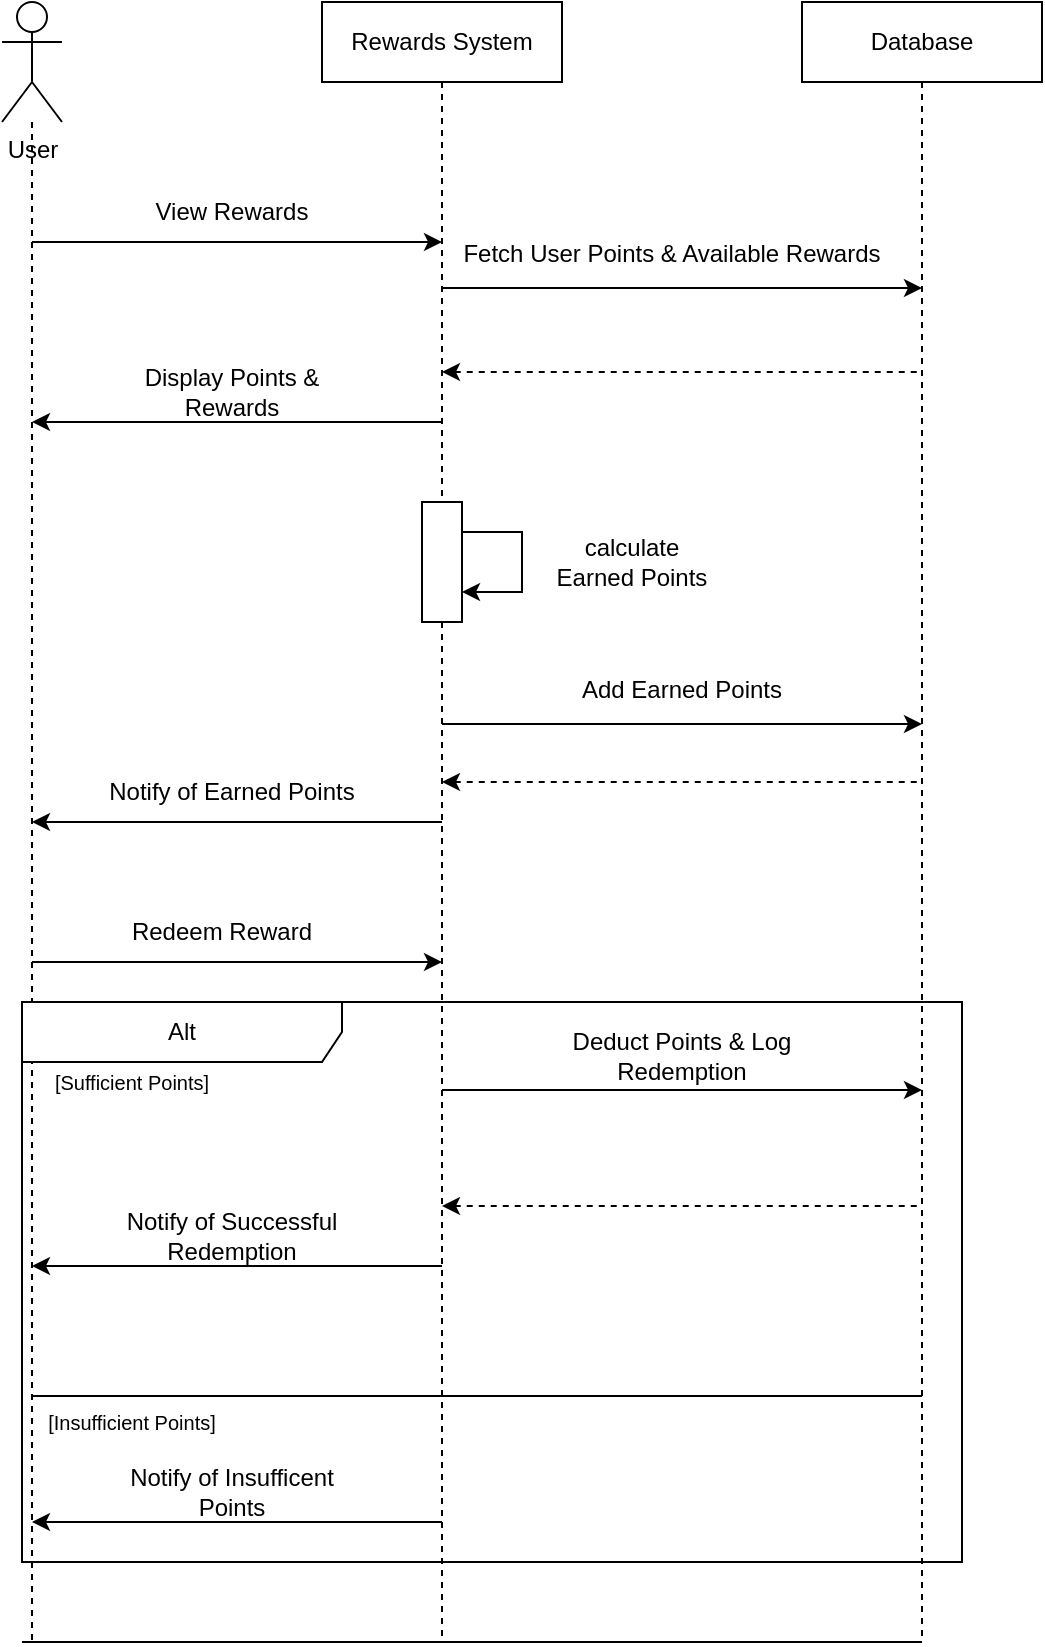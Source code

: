 <mxfile version="21.6.8" type="device">
  <diagram name="Page-1" id="BMzZ3T9laxPBZ3N4-hRJ">
    <mxGraphModel dx="1434" dy="836" grid="1" gridSize="10" guides="1" tooltips="1" connect="1" arrows="1" fold="1" page="1" pageScale="1" pageWidth="1600" pageHeight="900" math="0" shadow="0">
      <root>
        <mxCell id="0" />
        <mxCell id="1" parent="0" />
        <mxCell id="UsJDECd9wd7Y0WEeQo-u-4" style="edgeStyle=orthogonalEdgeStyle;rounded=0;orthogonalLoop=1;jettySize=auto;html=1;dashed=1;endArrow=none;endFill=0;" edge="1" parent="1" source="UsJDECd9wd7Y0WEeQo-u-1">
          <mxGeometry relative="1" as="geometry">
            <mxPoint x="135" y="900" as="targetPoint" />
          </mxGeometry>
        </mxCell>
        <mxCell id="UsJDECd9wd7Y0WEeQo-u-1" value="User" style="shape=umlActor;verticalLabelPosition=bottom;verticalAlign=top;html=1;outlineConnect=0;" vertex="1" parent="1">
          <mxGeometry x="120" y="80" width="30" height="60" as="geometry" />
        </mxCell>
        <mxCell id="UsJDECd9wd7Y0WEeQo-u-5" style="edgeStyle=orthogonalEdgeStyle;rounded=0;orthogonalLoop=1;jettySize=auto;html=1;dashed=1;endArrow=none;endFill=0;" edge="1" parent="1" source="UsJDECd9wd7Y0WEeQo-u-16">
          <mxGeometry relative="1" as="geometry">
            <mxPoint x="340" y="900" as="targetPoint" />
          </mxGeometry>
        </mxCell>
        <mxCell id="UsJDECd9wd7Y0WEeQo-u-2" value="Rewards System" style="rounded=0;whiteSpace=wrap;html=1;" vertex="1" parent="1">
          <mxGeometry x="280" y="80" width="120" height="40" as="geometry" />
        </mxCell>
        <mxCell id="UsJDECd9wd7Y0WEeQo-u-6" style="edgeStyle=orthogonalEdgeStyle;rounded=0;orthogonalLoop=1;jettySize=auto;html=1;dashed=1;endArrow=none;endFill=0;" edge="1" parent="1" source="UsJDECd9wd7Y0WEeQo-u-3">
          <mxGeometry relative="1" as="geometry">
            <mxPoint x="580" y="900" as="targetPoint" />
          </mxGeometry>
        </mxCell>
        <mxCell id="UsJDECd9wd7Y0WEeQo-u-3" value="Database" style="rounded=0;whiteSpace=wrap;html=1;" vertex="1" parent="1">
          <mxGeometry x="520" y="80" width="120" height="40" as="geometry" />
        </mxCell>
        <mxCell id="UsJDECd9wd7Y0WEeQo-u-8" value="" style="endArrow=classic;html=1;rounded=0;" edge="1" parent="1">
          <mxGeometry width="50" height="50" relative="1" as="geometry">
            <mxPoint x="135" y="200" as="sourcePoint" />
            <mxPoint x="340" y="200" as="targetPoint" />
          </mxGeometry>
        </mxCell>
        <mxCell id="UsJDECd9wd7Y0WEeQo-u-9" value="View Rewards" style="text;html=1;strokeColor=none;fillColor=none;align=center;verticalAlign=middle;whiteSpace=wrap;rounded=0;" vertex="1" parent="1">
          <mxGeometry x="190" y="170" width="90" height="30" as="geometry" />
        </mxCell>
        <mxCell id="UsJDECd9wd7Y0WEeQo-u-10" value="" style="endArrow=classic;html=1;rounded=0;" edge="1" parent="1">
          <mxGeometry width="50" height="50" relative="1" as="geometry">
            <mxPoint x="340" y="223" as="sourcePoint" />
            <mxPoint x="580" y="223" as="targetPoint" />
          </mxGeometry>
        </mxCell>
        <mxCell id="UsJDECd9wd7Y0WEeQo-u-11" value="Fetch User Points &amp;amp; Available Rewards" style="text;html=1;strokeColor=none;fillColor=none;align=center;verticalAlign=middle;whiteSpace=wrap;rounded=0;" vertex="1" parent="1">
          <mxGeometry x="340" y="191" width="230" height="30" as="geometry" />
        </mxCell>
        <mxCell id="UsJDECd9wd7Y0WEeQo-u-12" value="" style="endArrow=none;html=1;rounded=0;endFill=0;startArrow=classic;startFill=1;dashed=1;" edge="1" parent="1">
          <mxGeometry width="50" height="50" relative="1" as="geometry">
            <mxPoint x="340" y="265" as="sourcePoint" />
            <mxPoint x="580" y="265" as="targetPoint" />
          </mxGeometry>
        </mxCell>
        <mxCell id="UsJDECd9wd7Y0WEeQo-u-14" value="Display Points &amp;amp; Rewards" style="text;html=1;strokeColor=none;fillColor=none;align=center;verticalAlign=middle;whiteSpace=wrap;rounded=0;" vertex="1" parent="1">
          <mxGeometry x="190" y="260" width="90" height="30" as="geometry" />
        </mxCell>
        <mxCell id="UsJDECd9wd7Y0WEeQo-u-15" value="" style="endArrow=none;html=1;rounded=0;endFill=0;startArrow=classic;startFill=1;" edge="1" parent="1">
          <mxGeometry width="50" height="50" relative="1" as="geometry">
            <mxPoint x="135" y="290" as="sourcePoint" />
            <mxPoint x="340" y="290" as="targetPoint" />
          </mxGeometry>
        </mxCell>
        <mxCell id="UsJDECd9wd7Y0WEeQo-u-17" value="" style="edgeStyle=orthogonalEdgeStyle;rounded=0;orthogonalLoop=1;jettySize=auto;html=1;dashed=1;endArrow=none;endFill=0;" edge="1" parent="1" source="UsJDECd9wd7Y0WEeQo-u-2" target="UsJDECd9wd7Y0WEeQo-u-16">
          <mxGeometry relative="1" as="geometry">
            <mxPoint x="340" y="920" as="targetPoint" />
            <mxPoint x="340" y="120" as="sourcePoint" />
          </mxGeometry>
        </mxCell>
        <mxCell id="UsJDECd9wd7Y0WEeQo-u-16" value="" style="rounded=0;whiteSpace=wrap;html=1;" vertex="1" parent="1">
          <mxGeometry x="330" y="330" width="20" height="60" as="geometry" />
        </mxCell>
        <mxCell id="UsJDECd9wd7Y0WEeQo-u-18" style="edgeStyle=orthogonalEdgeStyle;rounded=0;orthogonalLoop=1;jettySize=auto;html=1;exitX=1;exitY=0.25;exitDx=0;exitDy=0;entryX=1;entryY=0.75;entryDx=0;entryDy=0;" edge="1" parent="1" source="UsJDECd9wd7Y0WEeQo-u-16" target="UsJDECd9wd7Y0WEeQo-u-16">
          <mxGeometry relative="1" as="geometry">
            <Array as="points">
              <mxPoint x="380" y="345" />
              <mxPoint x="380" y="375" />
            </Array>
          </mxGeometry>
        </mxCell>
        <mxCell id="UsJDECd9wd7Y0WEeQo-u-19" value="calculate Earned Points" style="text;html=1;strokeColor=none;fillColor=none;align=center;verticalAlign=middle;whiteSpace=wrap;rounded=0;" vertex="1" parent="1">
          <mxGeometry x="390" y="345" width="90" height="30" as="geometry" />
        </mxCell>
        <mxCell id="UsJDECd9wd7Y0WEeQo-u-20" value="Add Earned Points" style="text;html=1;strokeColor=none;fillColor=none;align=center;verticalAlign=middle;whiteSpace=wrap;rounded=0;" vertex="1" parent="1">
          <mxGeometry x="400" y="409" width="120" height="30" as="geometry" />
        </mxCell>
        <mxCell id="UsJDECd9wd7Y0WEeQo-u-21" value="" style="endArrow=classic;html=1;rounded=0;" edge="1" parent="1">
          <mxGeometry width="50" height="50" relative="1" as="geometry">
            <mxPoint x="340" y="441" as="sourcePoint" />
            <mxPoint x="580" y="441" as="targetPoint" />
          </mxGeometry>
        </mxCell>
        <mxCell id="UsJDECd9wd7Y0WEeQo-u-22" value="" style="endArrow=none;html=1;rounded=0;endFill=0;startArrow=classic;startFill=1;dashed=1;" edge="1" parent="1">
          <mxGeometry width="50" height="50" relative="1" as="geometry">
            <mxPoint x="340" y="470" as="sourcePoint" />
            <mxPoint x="580" y="470" as="targetPoint" />
          </mxGeometry>
        </mxCell>
        <mxCell id="UsJDECd9wd7Y0WEeQo-u-23" value="" style="endArrow=none;html=1;rounded=0;endFill=0;startArrow=classic;startFill=1;" edge="1" parent="1">
          <mxGeometry width="50" height="50" relative="1" as="geometry">
            <mxPoint x="135" y="490" as="sourcePoint" />
            <mxPoint x="340" y="490" as="targetPoint" />
          </mxGeometry>
        </mxCell>
        <mxCell id="UsJDECd9wd7Y0WEeQo-u-24" value="Notify of Earned Points" style="text;html=1;strokeColor=none;fillColor=none;align=center;verticalAlign=middle;whiteSpace=wrap;rounded=0;" vertex="1" parent="1">
          <mxGeometry x="170" y="460" width="130" height="30" as="geometry" />
        </mxCell>
        <mxCell id="UsJDECd9wd7Y0WEeQo-u-25" value="Redeem Reward" style="text;html=1;strokeColor=none;fillColor=none;align=center;verticalAlign=middle;whiteSpace=wrap;rounded=0;" vertex="1" parent="1">
          <mxGeometry x="180" y="530" width="100" height="30" as="geometry" />
        </mxCell>
        <mxCell id="UsJDECd9wd7Y0WEeQo-u-26" value="" style="endArrow=classic;html=1;rounded=0;" edge="1" parent="1">
          <mxGeometry width="50" height="50" relative="1" as="geometry">
            <mxPoint x="135" y="560" as="sourcePoint" />
            <mxPoint x="340" y="560" as="targetPoint" />
          </mxGeometry>
        </mxCell>
        <mxCell id="UsJDECd9wd7Y0WEeQo-u-27" value="" style="endArrow=classic;html=1;rounded=0;" edge="1" parent="1">
          <mxGeometry width="50" height="50" relative="1" as="geometry">
            <mxPoint x="340" y="624" as="sourcePoint" />
            <mxPoint x="580" y="624" as="targetPoint" />
          </mxGeometry>
        </mxCell>
        <mxCell id="UsJDECd9wd7Y0WEeQo-u-28" value="Deduct Points &amp;amp; Log Redemption" style="text;html=1;strokeColor=none;fillColor=none;align=center;verticalAlign=middle;whiteSpace=wrap;rounded=0;" vertex="1" parent="1">
          <mxGeometry x="400" y="592" width="120" height="30" as="geometry" />
        </mxCell>
        <mxCell id="UsJDECd9wd7Y0WEeQo-u-29" value="" style="endArrow=none;html=1;rounded=0;endFill=0;startArrow=classic;startFill=1;dashed=1;" edge="1" parent="1">
          <mxGeometry width="50" height="50" relative="1" as="geometry">
            <mxPoint x="340" y="682" as="sourcePoint" />
            <mxPoint x="580" y="682" as="targetPoint" />
          </mxGeometry>
        </mxCell>
        <mxCell id="UsJDECd9wd7Y0WEeQo-u-30" value="Notify of Successful Redemption" style="text;html=1;strokeColor=none;fillColor=none;align=center;verticalAlign=middle;whiteSpace=wrap;rounded=0;" vertex="1" parent="1">
          <mxGeometry x="170" y="682" width="130" height="30" as="geometry" />
        </mxCell>
        <mxCell id="UsJDECd9wd7Y0WEeQo-u-31" value="" style="endArrow=none;html=1;rounded=0;endFill=0;startArrow=classic;startFill=1;" edge="1" parent="1">
          <mxGeometry width="50" height="50" relative="1" as="geometry">
            <mxPoint x="135" y="712" as="sourcePoint" />
            <mxPoint x="340" y="712" as="targetPoint" />
          </mxGeometry>
        </mxCell>
        <mxCell id="UsJDECd9wd7Y0WEeQo-u-32" value="" style="endArrow=none;html=1;rounded=0;" edge="1" parent="1">
          <mxGeometry width="50" height="50" relative="1" as="geometry">
            <mxPoint x="135" y="777" as="sourcePoint" />
            <mxPoint x="580" y="777" as="targetPoint" />
          </mxGeometry>
        </mxCell>
        <mxCell id="UsJDECd9wd7Y0WEeQo-u-33" value="[Insufficient Points]" style="text;html=1;strokeColor=none;fillColor=none;align=center;verticalAlign=middle;whiteSpace=wrap;rounded=0;fontSize=10;" vertex="1" parent="1">
          <mxGeometry x="140" y="780" width="90" height="20" as="geometry" />
        </mxCell>
        <mxCell id="UsJDECd9wd7Y0WEeQo-u-34" value="Notify of Insufficent Points" style="text;html=1;strokeColor=none;fillColor=none;align=center;verticalAlign=middle;whiteSpace=wrap;rounded=0;" vertex="1" parent="1">
          <mxGeometry x="170" y="810" width="130" height="30" as="geometry" />
        </mxCell>
        <mxCell id="UsJDECd9wd7Y0WEeQo-u-35" value="" style="endArrow=none;html=1;rounded=0;endFill=0;startArrow=classic;startFill=1;" edge="1" parent="1">
          <mxGeometry width="50" height="50" relative="1" as="geometry">
            <mxPoint x="135" y="840" as="sourcePoint" />
            <mxPoint x="340" y="840" as="targetPoint" />
          </mxGeometry>
        </mxCell>
        <mxCell id="UsJDECd9wd7Y0WEeQo-u-36" value="Alt" style="shape=umlFrame;whiteSpace=wrap;html=1;pointerEvents=0;recursiveResize=0;container=1;collapsible=0;width=160;" vertex="1" parent="1">
          <mxGeometry x="130" y="580" width="470" height="280" as="geometry" />
        </mxCell>
        <mxCell id="UsJDECd9wd7Y0WEeQo-u-37" value="[Sufficient Points]" style="text;html=1;strokeColor=none;fillColor=none;align=center;verticalAlign=middle;whiteSpace=wrap;rounded=0;fontSize=10;" vertex="1" parent="UsJDECd9wd7Y0WEeQo-u-36">
          <mxGeometry x="10" y="30" width="90" height="20" as="geometry" />
        </mxCell>
        <mxCell id="UsJDECd9wd7Y0WEeQo-u-38" value="" style="endArrow=none;html=1;rounded=0;" edge="1" parent="1">
          <mxGeometry width="50" height="50" relative="1" as="geometry">
            <mxPoint x="130" y="900" as="sourcePoint" />
            <mxPoint x="580" y="900" as="targetPoint" />
          </mxGeometry>
        </mxCell>
      </root>
    </mxGraphModel>
  </diagram>
</mxfile>
